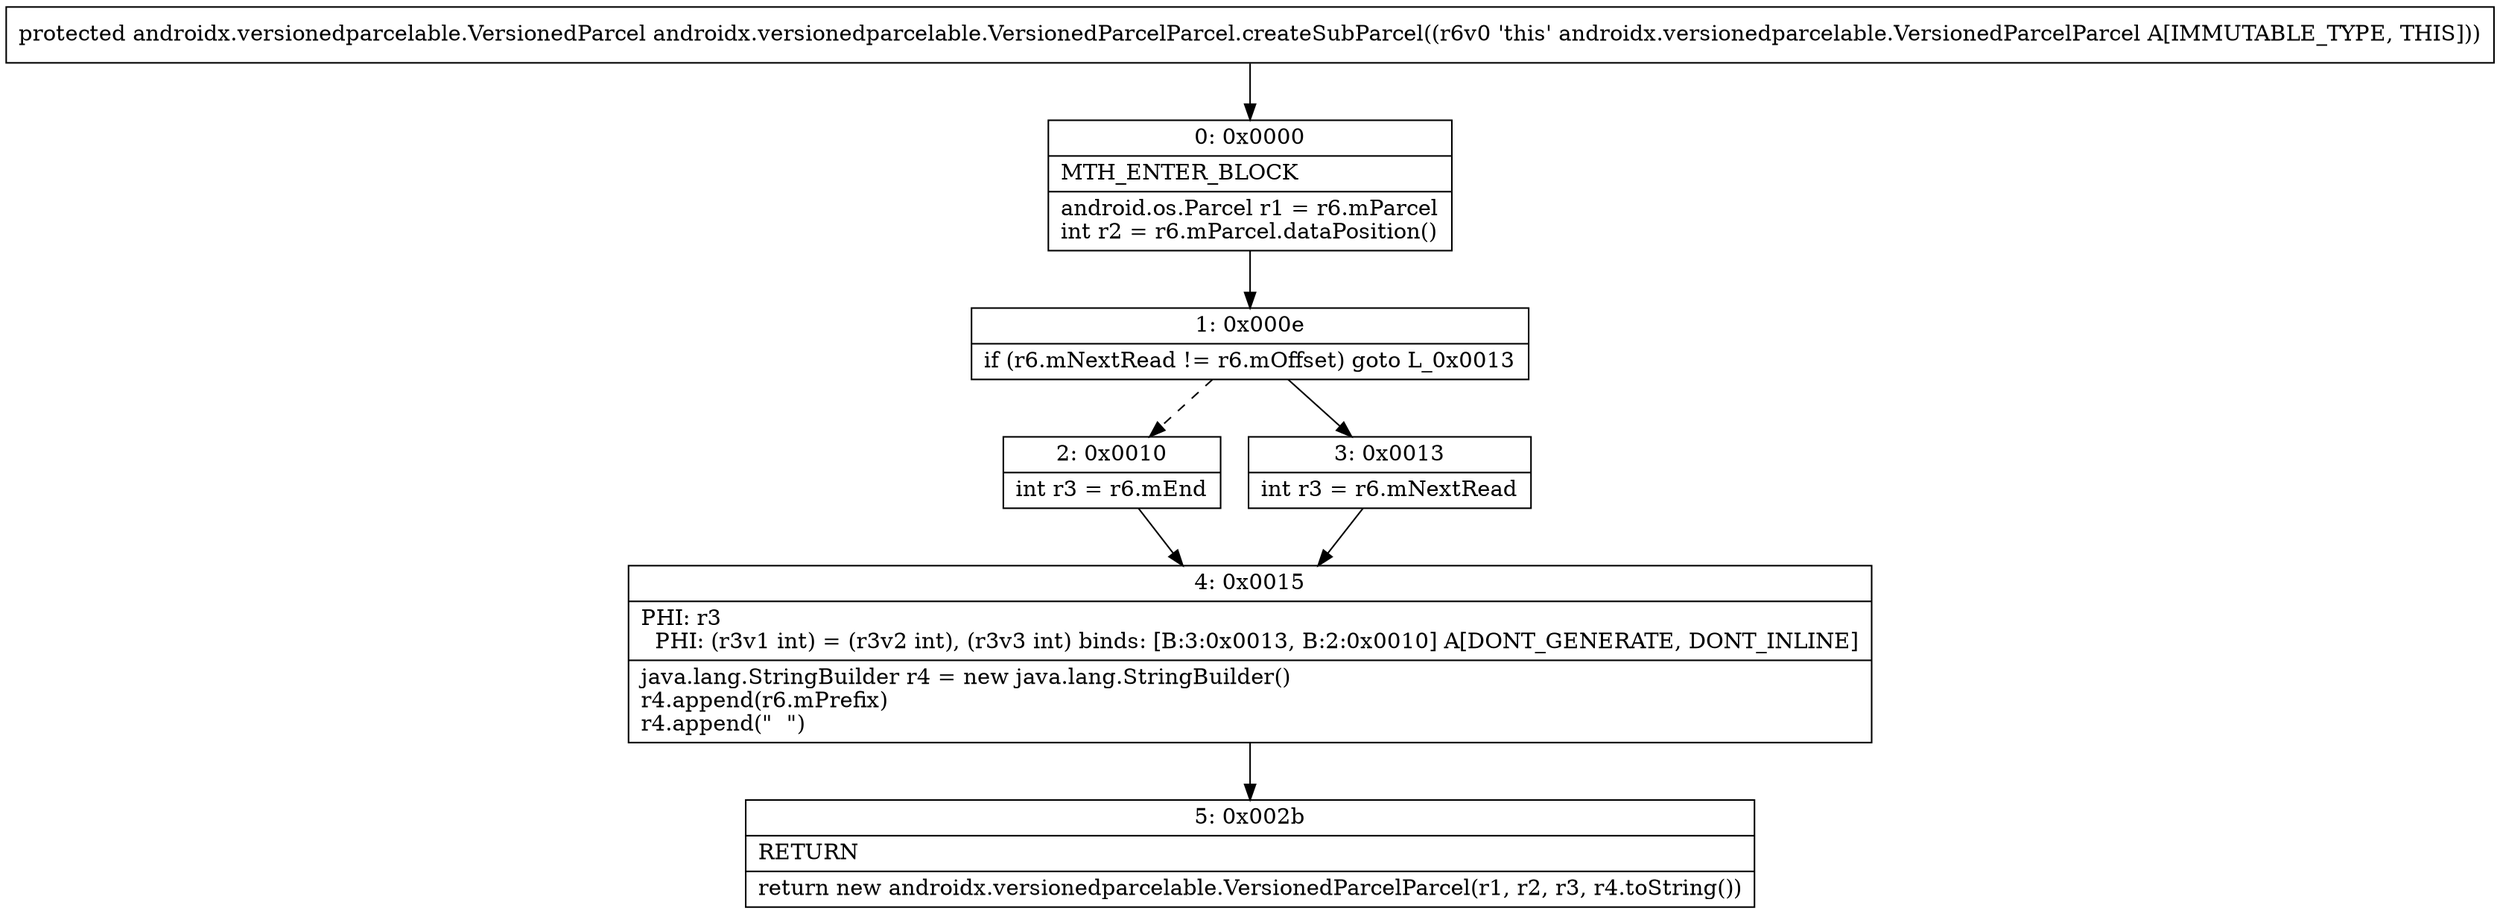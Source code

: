 digraph "CFG forandroidx.versionedparcelable.VersionedParcelParcel.createSubParcel()Landroidx\/versionedparcelable\/VersionedParcel;" {
Node_0 [shape=record,label="{0\:\ 0x0000|MTH_ENTER_BLOCK\l|android.os.Parcel r1 = r6.mParcel\lint r2 = r6.mParcel.dataPosition()\l}"];
Node_1 [shape=record,label="{1\:\ 0x000e|if (r6.mNextRead != r6.mOffset) goto L_0x0013\l}"];
Node_2 [shape=record,label="{2\:\ 0x0010|int r3 = r6.mEnd\l}"];
Node_3 [shape=record,label="{3\:\ 0x0013|int r3 = r6.mNextRead\l}"];
Node_4 [shape=record,label="{4\:\ 0x0015|PHI: r3 \l  PHI: (r3v1 int) = (r3v2 int), (r3v3 int) binds: [B:3:0x0013, B:2:0x0010] A[DONT_GENERATE, DONT_INLINE]\l|java.lang.StringBuilder r4 = new java.lang.StringBuilder()\lr4.append(r6.mPrefix)\lr4.append(\"  \")\l}"];
Node_5 [shape=record,label="{5\:\ 0x002b|RETURN\l|return new androidx.versionedparcelable.VersionedParcelParcel(r1, r2, r3, r4.toString())\l}"];
MethodNode[shape=record,label="{protected androidx.versionedparcelable.VersionedParcel androidx.versionedparcelable.VersionedParcelParcel.createSubParcel((r6v0 'this' androidx.versionedparcelable.VersionedParcelParcel A[IMMUTABLE_TYPE, THIS])) }"];
MethodNode -> Node_0;
Node_0 -> Node_1;
Node_1 -> Node_2[style=dashed];
Node_1 -> Node_3;
Node_2 -> Node_4;
Node_3 -> Node_4;
Node_4 -> Node_5;
}

